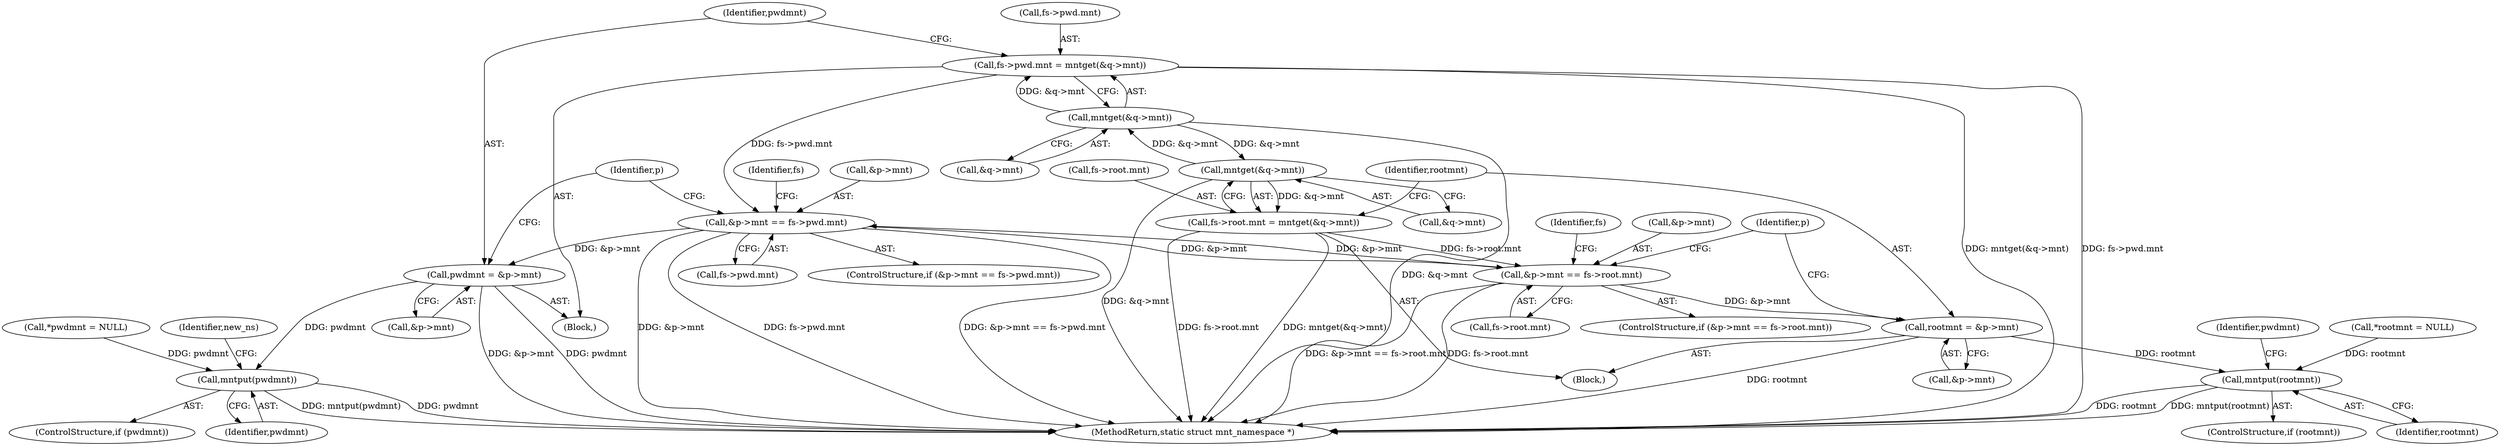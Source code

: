 digraph "0_linux_132c94e31b8bca8ea921f9f96a57d684fa4ae0a9_0@pointer" {
"1000215" [label="(Call,&p->mnt == fs->pwd.mnt)"];
"1000186" [label="(Call,&p->mnt == fs->root.mnt)"];
"1000215" [label="(Call,&p->mnt == fs->pwd.mnt)"];
"1000226" [label="(Call,fs->pwd.mnt = mntget(&q->mnt))"];
"1000232" [label="(Call,mntget(&q->mnt))"];
"1000203" [label="(Call,mntget(&q->mnt))"];
"1000197" [label="(Call,fs->root.mnt = mntget(&q->mnt))"];
"1000208" [label="(Call,rootmnt = &p->mnt)"];
"1000253" [label="(Call,mntput(rootmnt))"];
"1000237" [label="(Call,pwdmnt = &p->mnt)"];
"1000257" [label="(Call,mntput(pwdmnt))"];
"1000208" [label="(Call,rootmnt = &p->mnt)"];
"1000210" [label="(Call,&p->mnt)"];
"1000200" [label="(Identifier,fs)"];
"1000251" [label="(ControlStructure,if (rootmnt))"];
"1000185" [label="(ControlStructure,if (&p->mnt == fs->root.mnt))"];
"1000237" [label="(Call,pwdmnt = &p->mnt)"];
"1000218" [label="(Identifier,p)"];
"1000197" [label="(Call,fs->root.mnt = mntget(&q->mnt))"];
"1000232" [label="(Call,mntget(&q->mnt))"];
"1000225" [label="(Block,)"];
"1000191" [label="(Call,fs->root.mnt)"];
"1000244" [label="(Identifier,p)"];
"1000261" [label="(MethodReturn,static struct mnt_namespace *)"];
"1000256" [label="(Identifier,pwdmnt)"];
"1000233" [label="(Call,&q->mnt)"];
"1000227" [label="(Call,fs->pwd.mnt)"];
"1000186" [label="(Call,&p->mnt == fs->root.mnt)"];
"1000255" [label="(ControlStructure,if (pwdmnt))"];
"1000187" [label="(Call,&p->mnt)"];
"1000204" [label="(Call,&q->mnt)"];
"1000258" [label="(Identifier,pwdmnt)"];
"1000216" [label="(Call,&p->mnt)"];
"1000214" [label="(ControlStructure,if (&p->mnt == fs->pwd.mnt))"];
"1000113" [label="(Call,*pwdmnt = NULL)"];
"1000260" [label="(Identifier,new_ns)"];
"1000229" [label="(Identifier,fs)"];
"1000209" [label="(Identifier,rootmnt)"];
"1000226" [label="(Call,fs->pwd.mnt = mntget(&q->mnt))"];
"1000203" [label="(Call,mntget(&q->mnt))"];
"1000253" [label="(Call,mntput(rootmnt))"];
"1000109" [label="(Call,*rootmnt = NULL)"];
"1000254" [label="(Identifier,rootmnt)"];
"1000215" [label="(Call,&p->mnt == fs->pwd.mnt)"];
"1000220" [label="(Call,fs->pwd.mnt)"];
"1000238" [label="(Identifier,pwdmnt)"];
"1000196" [label="(Block,)"];
"1000198" [label="(Call,fs->root.mnt)"];
"1000257" [label="(Call,mntput(pwdmnt))"];
"1000239" [label="(Call,&p->mnt)"];
"1000215" -> "1000214"  [label="AST: "];
"1000215" -> "1000220"  [label="CFG: "];
"1000216" -> "1000215"  [label="AST: "];
"1000220" -> "1000215"  [label="AST: "];
"1000229" -> "1000215"  [label="CFG: "];
"1000244" -> "1000215"  [label="CFG: "];
"1000215" -> "1000261"  [label="DDG: &p->mnt"];
"1000215" -> "1000261"  [label="DDG: fs->pwd.mnt"];
"1000215" -> "1000261"  [label="DDG: &p->mnt == fs->pwd.mnt"];
"1000215" -> "1000186"  [label="DDG: &p->mnt"];
"1000186" -> "1000215"  [label="DDG: &p->mnt"];
"1000226" -> "1000215"  [label="DDG: fs->pwd.mnt"];
"1000215" -> "1000237"  [label="DDG: &p->mnt"];
"1000186" -> "1000185"  [label="AST: "];
"1000186" -> "1000191"  [label="CFG: "];
"1000187" -> "1000186"  [label="AST: "];
"1000191" -> "1000186"  [label="AST: "];
"1000200" -> "1000186"  [label="CFG: "];
"1000218" -> "1000186"  [label="CFG: "];
"1000186" -> "1000261"  [label="DDG: &p->mnt == fs->root.mnt"];
"1000186" -> "1000261"  [label="DDG: fs->root.mnt"];
"1000197" -> "1000186"  [label="DDG: fs->root.mnt"];
"1000186" -> "1000208"  [label="DDG: &p->mnt"];
"1000226" -> "1000225"  [label="AST: "];
"1000226" -> "1000232"  [label="CFG: "];
"1000227" -> "1000226"  [label="AST: "];
"1000232" -> "1000226"  [label="AST: "];
"1000238" -> "1000226"  [label="CFG: "];
"1000226" -> "1000261"  [label="DDG: fs->pwd.mnt"];
"1000226" -> "1000261"  [label="DDG: mntget(&q->mnt)"];
"1000232" -> "1000226"  [label="DDG: &q->mnt"];
"1000232" -> "1000233"  [label="CFG: "];
"1000233" -> "1000232"  [label="AST: "];
"1000232" -> "1000261"  [label="DDG: &q->mnt"];
"1000232" -> "1000203"  [label="DDG: &q->mnt"];
"1000203" -> "1000232"  [label="DDG: &q->mnt"];
"1000203" -> "1000197"  [label="AST: "];
"1000203" -> "1000204"  [label="CFG: "];
"1000204" -> "1000203"  [label="AST: "];
"1000197" -> "1000203"  [label="CFG: "];
"1000203" -> "1000261"  [label="DDG: &q->mnt"];
"1000203" -> "1000197"  [label="DDG: &q->mnt"];
"1000197" -> "1000196"  [label="AST: "];
"1000198" -> "1000197"  [label="AST: "];
"1000209" -> "1000197"  [label="CFG: "];
"1000197" -> "1000261"  [label="DDG: mntget(&q->mnt)"];
"1000197" -> "1000261"  [label="DDG: fs->root.mnt"];
"1000208" -> "1000196"  [label="AST: "];
"1000208" -> "1000210"  [label="CFG: "];
"1000209" -> "1000208"  [label="AST: "];
"1000210" -> "1000208"  [label="AST: "];
"1000218" -> "1000208"  [label="CFG: "];
"1000208" -> "1000261"  [label="DDG: rootmnt"];
"1000208" -> "1000253"  [label="DDG: rootmnt"];
"1000253" -> "1000251"  [label="AST: "];
"1000253" -> "1000254"  [label="CFG: "];
"1000254" -> "1000253"  [label="AST: "];
"1000256" -> "1000253"  [label="CFG: "];
"1000253" -> "1000261"  [label="DDG: mntput(rootmnt)"];
"1000253" -> "1000261"  [label="DDG: rootmnt"];
"1000109" -> "1000253"  [label="DDG: rootmnt"];
"1000237" -> "1000225"  [label="AST: "];
"1000237" -> "1000239"  [label="CFG: "];
"1000238" -> "1000237"  [label="AST: "];
"1000239" -> "1000237"  [label="AST: "];
"1000244" -> "1000237"  [label="CFG: "];
"1000237" -> "1000261"  [label="DDG: &p->mnt"];
"1000237" -> "1000261"  [label="DDG: pwdmnt"];
"1000237" -> "1000257"  [label="DDG: pwdmnt"];
"1000257" -> "1000255"  [label="AST: "];
"1000257" -> "1000258"  [label="CFG: "];
"1000258" -> "1000257"  [label="AST: "];
"1000260" -> "1000257"  [label="CFG: "];
"1000257" -> "1000261"  [label="DDG: pwdmnt"];
"1000257" -> "1000261"  [label="DDG: mntput(pwdmnt)"];
"1000113" -> "1000257"  [label="DDG: pwdmnt"];
}
